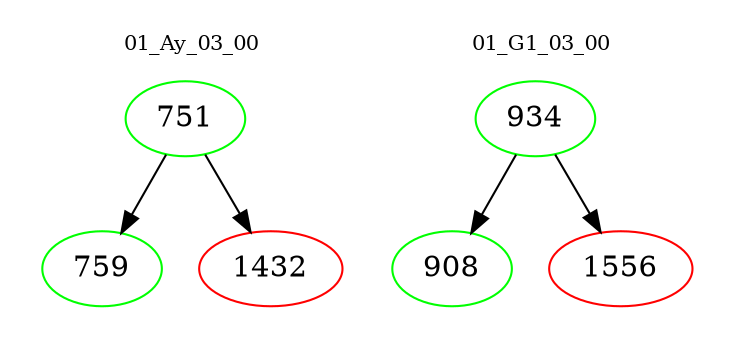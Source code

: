 digraph{
subgraph cluster_0 {
color = white
label = "01_Ay_03_00";
fontsize=10;
T0_751 [label="751", color="green"]
T0_751 -> T0_759 [color="black"]
T0_759 [label="759", color="green"]
T0_751 -> T0_1432 [color="black"]
T0_1432 [label="1432", color="red"]
}
subgraph cluster_1 {
color = white
label = "01_G1_03_00";
fontsize=10;
T1_934 [label="934", color="green"]
T1_934 -> T1_908 [color="black"]
T1_908 [label="908", color="green"]
T1_934 -> T1_1556 [color="black"]
T1_1556 [label="1556", color="red"]
}
}
